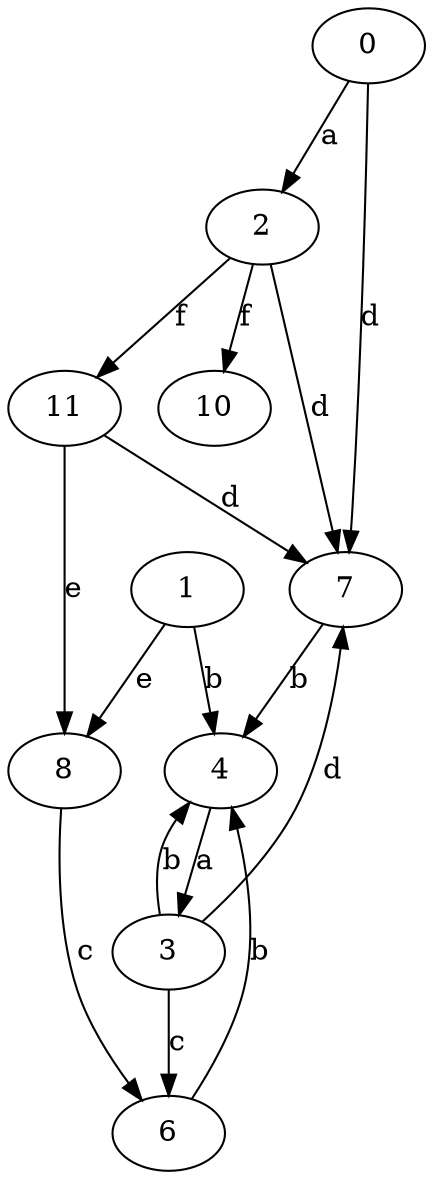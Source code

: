 strict digraph  {
2;
0;
3;
4;
6;
1;
7;
8;
10;
11;
2 -> 7  [label=d];
2 -> 10  [label=f];
2 -> 11  [label=f];
0 -> 2  [label=a];
0 -> 7  [label=d];
3 -> 4  [label=b];
3 -> 6  [label=c];
3 -> 7  [label=d];
4 -> 3  [label=a];
6 -> 4  [label=b];
1 -> 4  [label=b];
1 -> 8  [label=e];
7 -> 4  [label=b];
8 -> 6  [label=c];
11 -> 7  [label=d];
11 -> 8  [label=e];
}
